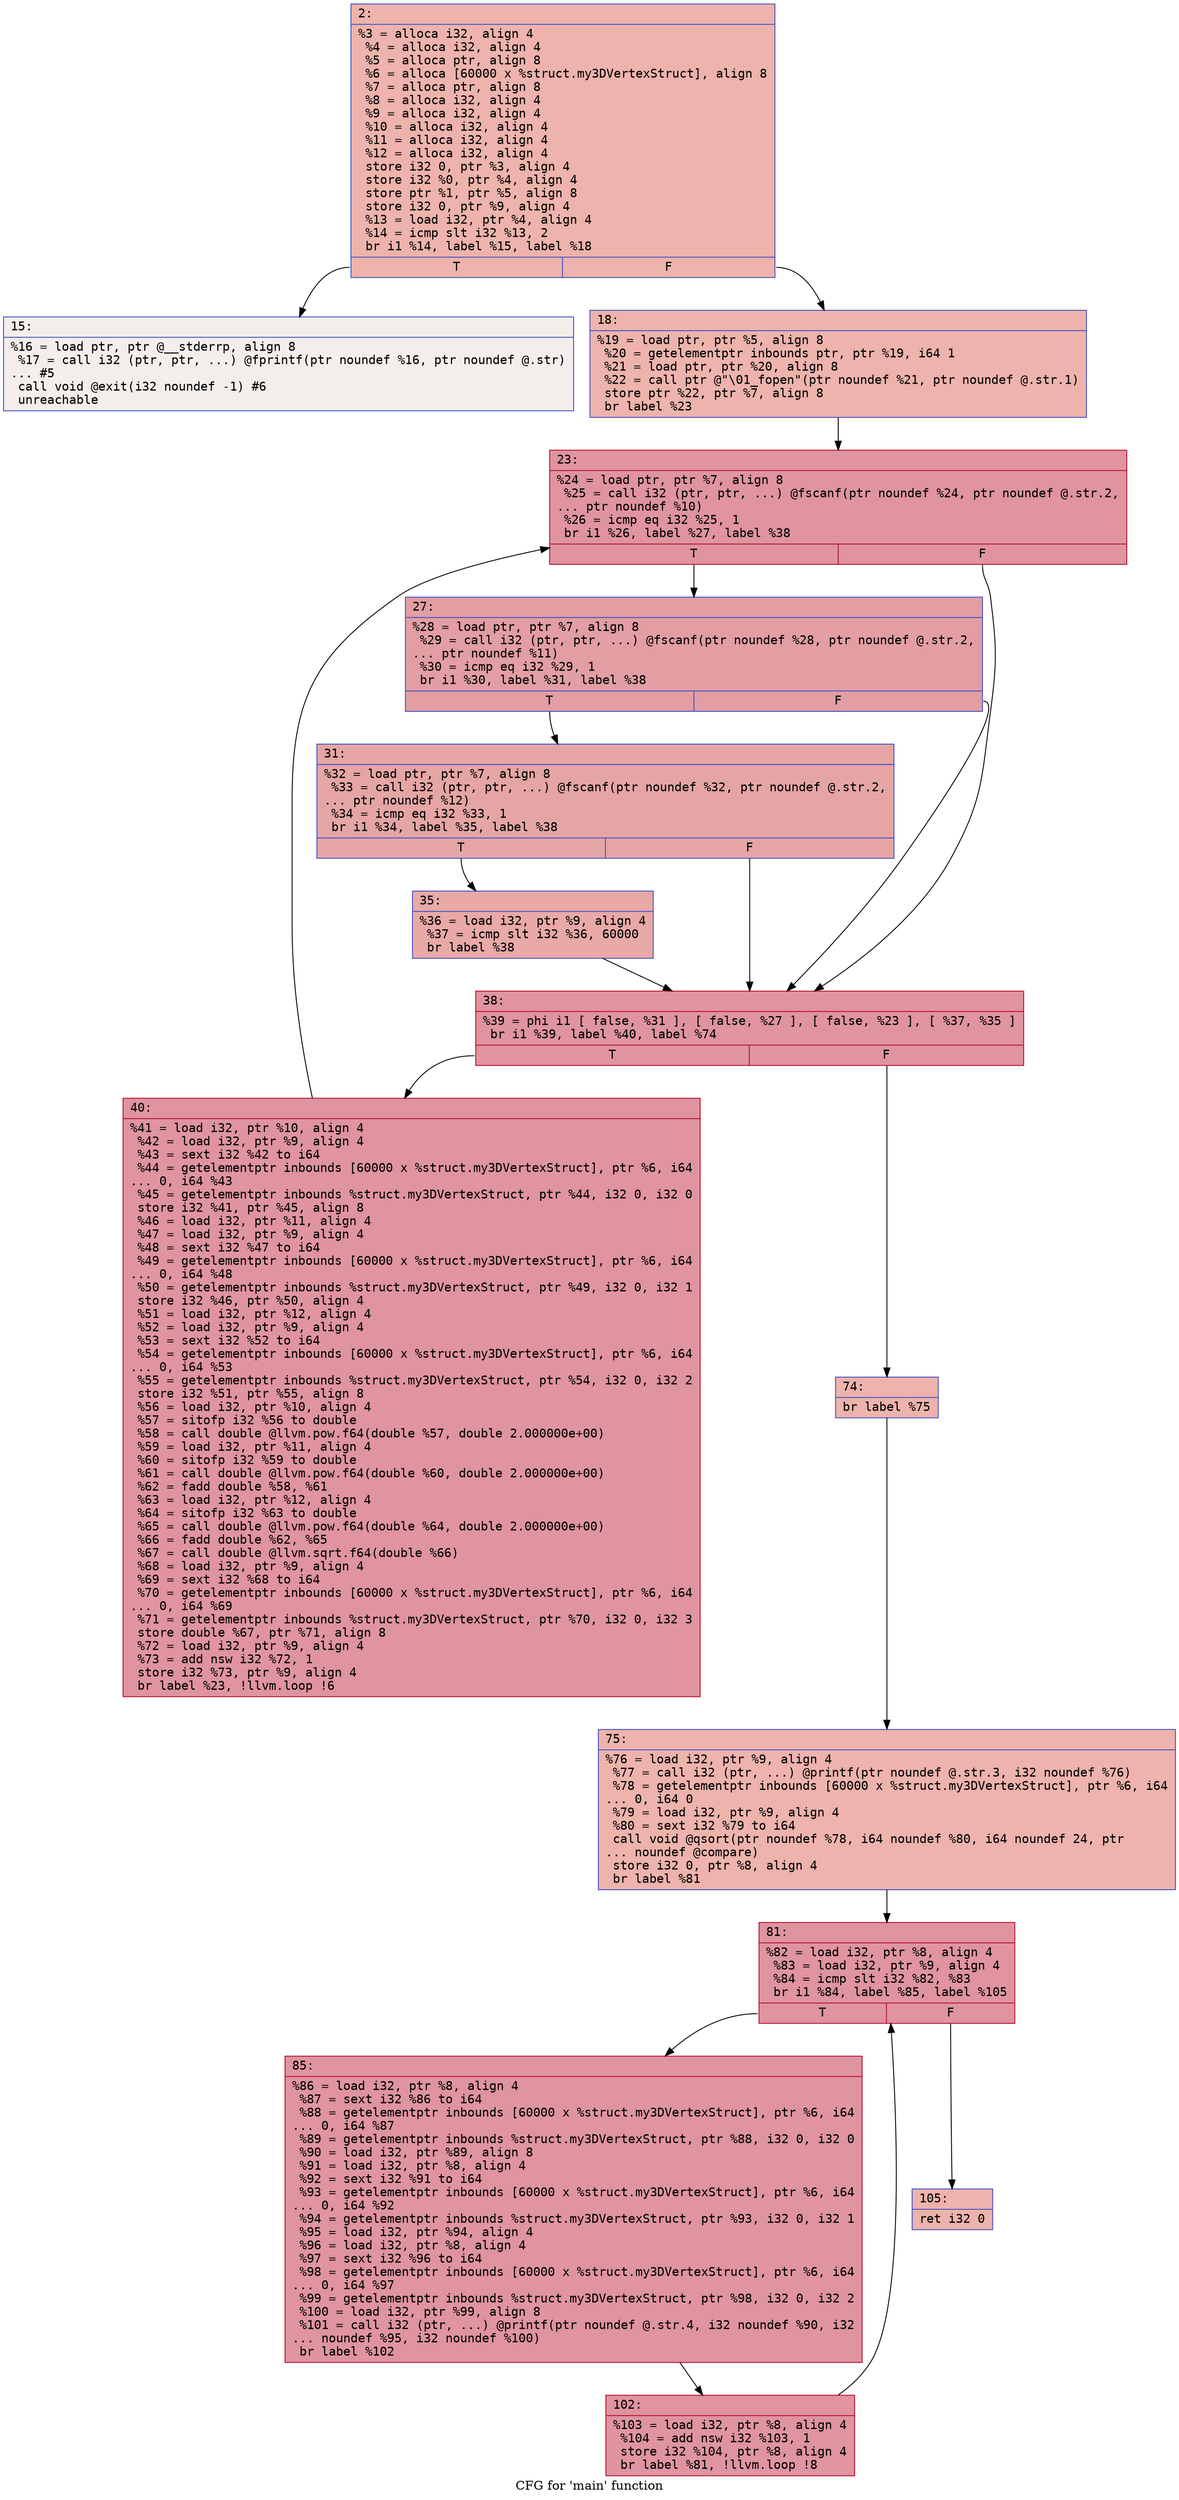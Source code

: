 digraph "CFG for 'main' function" {
	label="CFG for 'main' function";

	Node0x6000010f2260 [shape=record,color="#3d50c3ff", style=filled, fillcolor="#d6524470" fontname="Courier",label="{2:\l|  %3 = alloca i32, align 4\l  %4 = alloca i32, align 4\l  %5 = alloca ptr, align 8\l  %6 = alloca [60000 x %struct.my3DVertexStruct], align 8\l  %7 = alloca ptr, align 8\l  %8 = alloca i32, align 4\l  %9 = alloca i32, align 4\l  %10 = alloca i32, align 4\l  %11 = alloca i32, align 4\l  %12 = alloca i32, align 4\l  store i32 0, ptr %3, align 4\l  store i32 %0, ptr %4, align 4\l  store ptr %1, ptr %5, align 8\l  store i32 0, ptr %9, align 4\l  %13 = load i32, ptr %4, align 4\l  %14 = icmp slt i32 %13, 2\l  br i1 %14, label %15, label %18\l|{<s0>T|<s1>F}}"];
	Node0x6000010f2260:s0 -> Node0x6000010f22b0[tooltip="2 -> 15\nProbability 0.00%" ];
	Node0x6000010f2260:s1 -> Node0x6000010f2300[tooltip="2 -> 18\nProbability 100.00%" ];
	Node0x6000010f22b0 [shape=record,color="#3d50c3ff", style=filled, fillcolor="#e5d8d170" fontname="Courier",label="{15:\l|  %16 = load ptr, ptr @__stderrp, align 8\l  %17 = call i32 (ptr, ptr, ...) @fprintf(ptr noundef %16, ptr noundef @.str)\l... #5\l  call void @exit(i32 noundef -1) #6\l  unreachable\l}"];
	Node0x6000010f2300 [shape=record,color="#3d50c3ff", style=filled, fillcolor="#d6524470" fontname="Courier",label="{18:\l|  %19 = load ptr, ptr %5, align 8\l  %20 = getelementptr inbounds ptr, ptr %19, i64 1\l  %21 = load ptr, ptr %20, align 8\l  %22 = call ptr @\"\\01_fopen\"(ptr noundef %21, ptr noundef @.str.1)\l  store ptr %22, ptr %7, align 8\l  br label %23\l}"];
	Node0x6000010f2300 -> Node0x6000010f2350[tooltip="18 -> 23\nProbability 100.00%" ];
	Node0x6000010f2350 [shape=record,color="#b70d28ff", style=filled, fillcolor="#b70d2870" fontname="Courier",label="{23:\l|  %24 = load ptr, ptr %7, align 8\l  %25 = call i32 (ptr, ptr, ...) @fscanf(ptr noundef %24, ptr noundef @.str.2,\l... ptr noundef %10)\l  %26 = icmp eq i32 %25, 1\l  br i1 %26, label %27, label %38\l|{<s0>T|<s1>F}}"];
	Node0x6000010f2350:s0 -> Node0x6000010f23a0[tooltip="23 -> 27\nProbability 50.00%" ];
	Node0x6000010f2350:s1 -> Node0x6000010f2490[tooltip="23 -> 38\nProbability 50.00%" ];
	Node0x6000010f23a0 [shape=record,color="#3d50c3ff", style=filled, fillcolor="#be242e70" fontname="Courier",label="{27:\l|  %28 = load ptr, ptr %7, align 8\l  %29 = call i32 (ptr, ptr, ...) @fscanf(ptr noundef %28, ptr noundef @.str.2,\l... ptr noundef %11)\l  %30 = icmp eq i32 %29, 1\l  br i1 %30, label %31, label %38\l|{<s0>T|<s1>F}}"];
	Node0x6000010f23a0:s0 -> Node0x6000010f23f0[tooltip="27 -> 31\nProbability 50.00%" ];
	Node0x6000010f23a0:s1 -> Node0x6000010f2490[tooltip="27 -> 38\nProbability 50.00%" ];
	Node0x6000010f23f0 [shape=record,color="#3d50c3ff", style=filled, fillcolor="#c5333470" fontname="Courier",label="{31:\l|  %32 = load ptr, ptr %7, align 8\l  %33 = call i32 (ptr, ptr, ...) @fscanf(ptr noundef %32, ptr noundef @.str.2,\l... ptr noundef %12)\l  %34 = icmp eq i32 %33, 1\l  br i1 %34, label %35, label %38\l|{<s0>T|<s1>F}}"];
	Node0x6000010f23f0:s0 -> Node0x6000010f2440[tooltip="31 -> 35\nProbability 50.00%" ];
	Node0x6000010f23f0:s1 -> Node0x6000010f2490[tooltip="31 -> 38\nProbability 50.00%" ];
	Node0x6000010f2440 [shape=record,color="#3d50c3ff", style=filled, fillcolor="#ca3b3770" fontname="Courier",label="{35:\l|  %36 = load i32, ptr %9, align 4\l  %37 = icmp slt i32 %36, 60000\l  br label %38\l}"];
	Node0x6000010f2440 -> Node0x6000010f2490[tooltip="35 -> 38\nProbability 100.00%" ];
	Node0x6000010f2490 [shape=record,color="#b70d28ff", style=filled, fillcolor="#b70d2870" fontname="Courier",label="{38:\l|  %39 = phi i1 [ false, %31 ], [ false, %27 ], [ false, %23 ], [ %37, %35 ]\l  br i1 %39, label %40, label %74\l|{<s0>T|<s1>F}}"];
	Node0x6000010f2490:s0 -> Node0x6000010f24e0[tooltip="38 -> 40\nProbability 96.88%" ];
	Node0x6000010f2490:s1 -> Node0x6000010f2530[tooltip="38 -> 74\nProbability 3.12%" ];
	Node0x6000010f24e0 [shape=record,color="#b70d28ff", style=filled, fillcolor="#b70d2870" fontname="Courier",label="{40:\l|  %41 = load i32, ptr %10, align 4\l  %42 = load i32, ptr %9, align 4\l  %43 = sext i32 %42 to i64\l  %44 = getelementptr inbounds [60000 x %struct.my3DVertexStruct], ptr %6, i64\l... 0, i64 %43\l  %45 = getelementptr inbounds %struct.my3DVertexStruct, ptr %44, i32 0, i32 0\l  store i32 %41, ptr %45, align 8\l  %46 = load i32, ptr %11, align 4\l  %47 = load i32, ptr %9, align 4\l  %48 = sext i32 %47 to i64\l  %49 = getelementptr inbounds [60000 x %struct.my3DVertexStruct], ptr %6, i64\l... 0, i64 %48\l  %50 = getelementptr inbounds %struct.my3DVertexStruct, ptr %49, i32 0, i32 1\l  store i32 %46, ptr %50, align 4\l  %51 = load i32, ptr %12, align 4\l  %52 = load i32, ptr %9, align 4\l  %53 = sext i32 %52 to i64\l  %54 = getelementptr inbounds [60000 x %struct.my3DVertexStruct], ptr %6, i64\l... 0, i64 %53\l  %55 = getelementptr inbounds %struct.my3DVertexStruct, ptr %54, i32 0, i32 2\l  store i32 %51, ptr %55, align 8\l  %56 = load i32, ptr %10, align 4\l  %57 = sitofp i32 %56 to double\l  %58 = call double @llvm.pow.f64(double %57, double 2.000000e+00)\l  %59 = load i32, ptr %11, align 4\l  %60 = sitofp i32 %59 to double\l  %61 = call double @llvm.pow.f64(double %60, double 2.000000e+00)\l  %62 = fadd double %58, %61\l  %63 = load i32, ptr %12, align 4\l  %64 = sitofp i32 %63 to double\l  %65 = call double @llvm.pow.f64(double %64, double 2.000000e+00)\l  %66 = fadd double %62, %65\l  %67 = call double @llvm.sqrt.f64(double %66)\l  %68 = load i32, ptr %9, align 4\l  %69 = sext i32 %68 to i64\l  %70 = getelementptr inbounds [60000 x %struct.my3DVertexStruct], ptr %6, i64\l... 0, i64 %69\l  %71 = getelementptr inbounds %struct.my3DVertexStruct, ptr %70, i32 0, i32 3\l  store double %67, ptr %71, align 8\l  %72 = load i32, ptr %9, align 4\l  %73 = add nsw i32 %72, 1\l  store i32 %73, ptr %9, align 4\l  br label %23, !llvm.loop !6\l}"];
	Node0x6000010f24e0 -> Node0x6000010f2350[tooltip="40 -> 23\nProbability 100.00%" ];
	Node0x6000010f2530 [shape=record,color="#3d50c3ff", style=filled, fillcolor="#d6524470" fontname="Courier",label="{74:\l|  br label %75\l}"];
	Node0x6000010f2530 -> Node0x6000010f2580[tooltip="74 -> 75\nProbability 100.00%" ];
	Node0x6000010f2580 [shape=record,color="#3d50c3ff", style=filled, fillcolor="#d6524470" fontname="Courier",label="{75:\l|  %76 = load i32, ptr %9, align 4\l  %77 = call i32 (ptr, ...) @printf(ptr noundef @.str.3, i32 noundef %76)\l  %78 = getelementptr inbounds [60000 x %struct.my3DVertexStruct], ptr %6, i64\l... 0, i64 0\l  %79 = load i32, ptr %9, align 4\l  %80 = sext i32 %79 to i64\l  call void @qsort(ptr noundef %78, i64 noundef %80, i64 noundef 24, ptr\l... noundef @compare)\l  store i32 0, ptr %8, align 4\l  br label %81\l}"];
	Node0x6000010f2580 -> Node0x6000010f25d0[tooltip="75 -> 81\nProbability 100.00%" ];
	Node0x6000010f25d0 [shape=record,color="#b70d28ff", style=filled, fillcolor="#b70d2870" fontname="Courier",label="{81:\l|  %82 = load i32, ptr %8, align 4\l  %83 = load i32, ptr %9, align 4\l  %84 = icmp slt i32 %82, %83\l  br i1 %84, label %85, label %105\l|{<s0>T|<s1>F}}"];
	Node0x6000010f25d0:s0 -> Node0x6000010f2620[tooltip="81 -> 85\nProbability 96.88%" ];
	Node0x6000010f25d0:s1 -> Node0x6000010f26c0[tooltip="81 -> 105\nProbability 3.12%" ];
	Node0x6000010f2620 [shape=record,color="#b70d28ff", style=filled, fillcolor="#b70d2870" fontname="Courier",label="{85:\l|  %86 = load i32, ptr %8, align 4\l  %87 = sext i32 %86 to i64\l  %88 = getelementptr inbounds [60000 x %struct.my3DVertexStruct], ptr %6, i64\l... 0, i64 %87\l  %89 = getelementptr inbounds %struct.my3DVertexStruct, ptr %88, i32 0, i32 0\l  %90 = load i32, ptr %89, align 8\l  %91 = load i32, ptr %8, align 4\l  %92 = sext i32 %91 to i64\l  %93 = getelementptr inbounds [60000 x %struct.my3DVertexStruct], ptr %6, i64\l... 0, i64 %92\l  %94 = getelementptr inbounds %struct.my3DVertexStruct, ptr %93, i32 0, i32 1\l  %95 = load i32, ptr %94, align 4\l  %96 = load i32, ptr %8, align 4\l  %97 = sext i32 %96 to i64\l  %98 = getelementptr inbounds [60000 x %struct.my3DVertexStruct], ptr %6, i64\l... 0, i64 %97\l  %99 = getelementptr inbounds %struct.my3DVertexStruct, ptr %98, i32 0, i32 2\l  %100 = load i32, ptr %99, align 8\l  %101 = call i32 (ptr, ...) @printf(ptr noundef @.str.4, i32 noundef %90, i32\l... noundef %95, i32 noundef %100)\l  br label %102\l}"];
	Node0x6000010f2620 -> Node0x6000010f2670[tooltip="85 -> 102\nProbability 100.00%" ];
	Node0x6000010f2670 [shape=record,color="#b70d28ff", style=filled, fillcolor="#b70d2870" fontname="Courier",label="{102:\l|  %103 = load i32, ptr %8, align 4\l  %104 = add nsw i32 %103, 1\l  store i32 %104, ptr %8, align 4\l  br label %81, !llvm.loop !8\l}"];
	Node0x6000010f2670 -> Node0x6000010f25d0[tooltip="102 -> 81\nProbability 100.00%" ];
	Node0x6000010f26c0 [shape=record,color="#3d50c3ff", style=filled, fillcolor="#d6524470" fontname="Courier",label="{105:\l|  ret i32 0\l}"];
}

